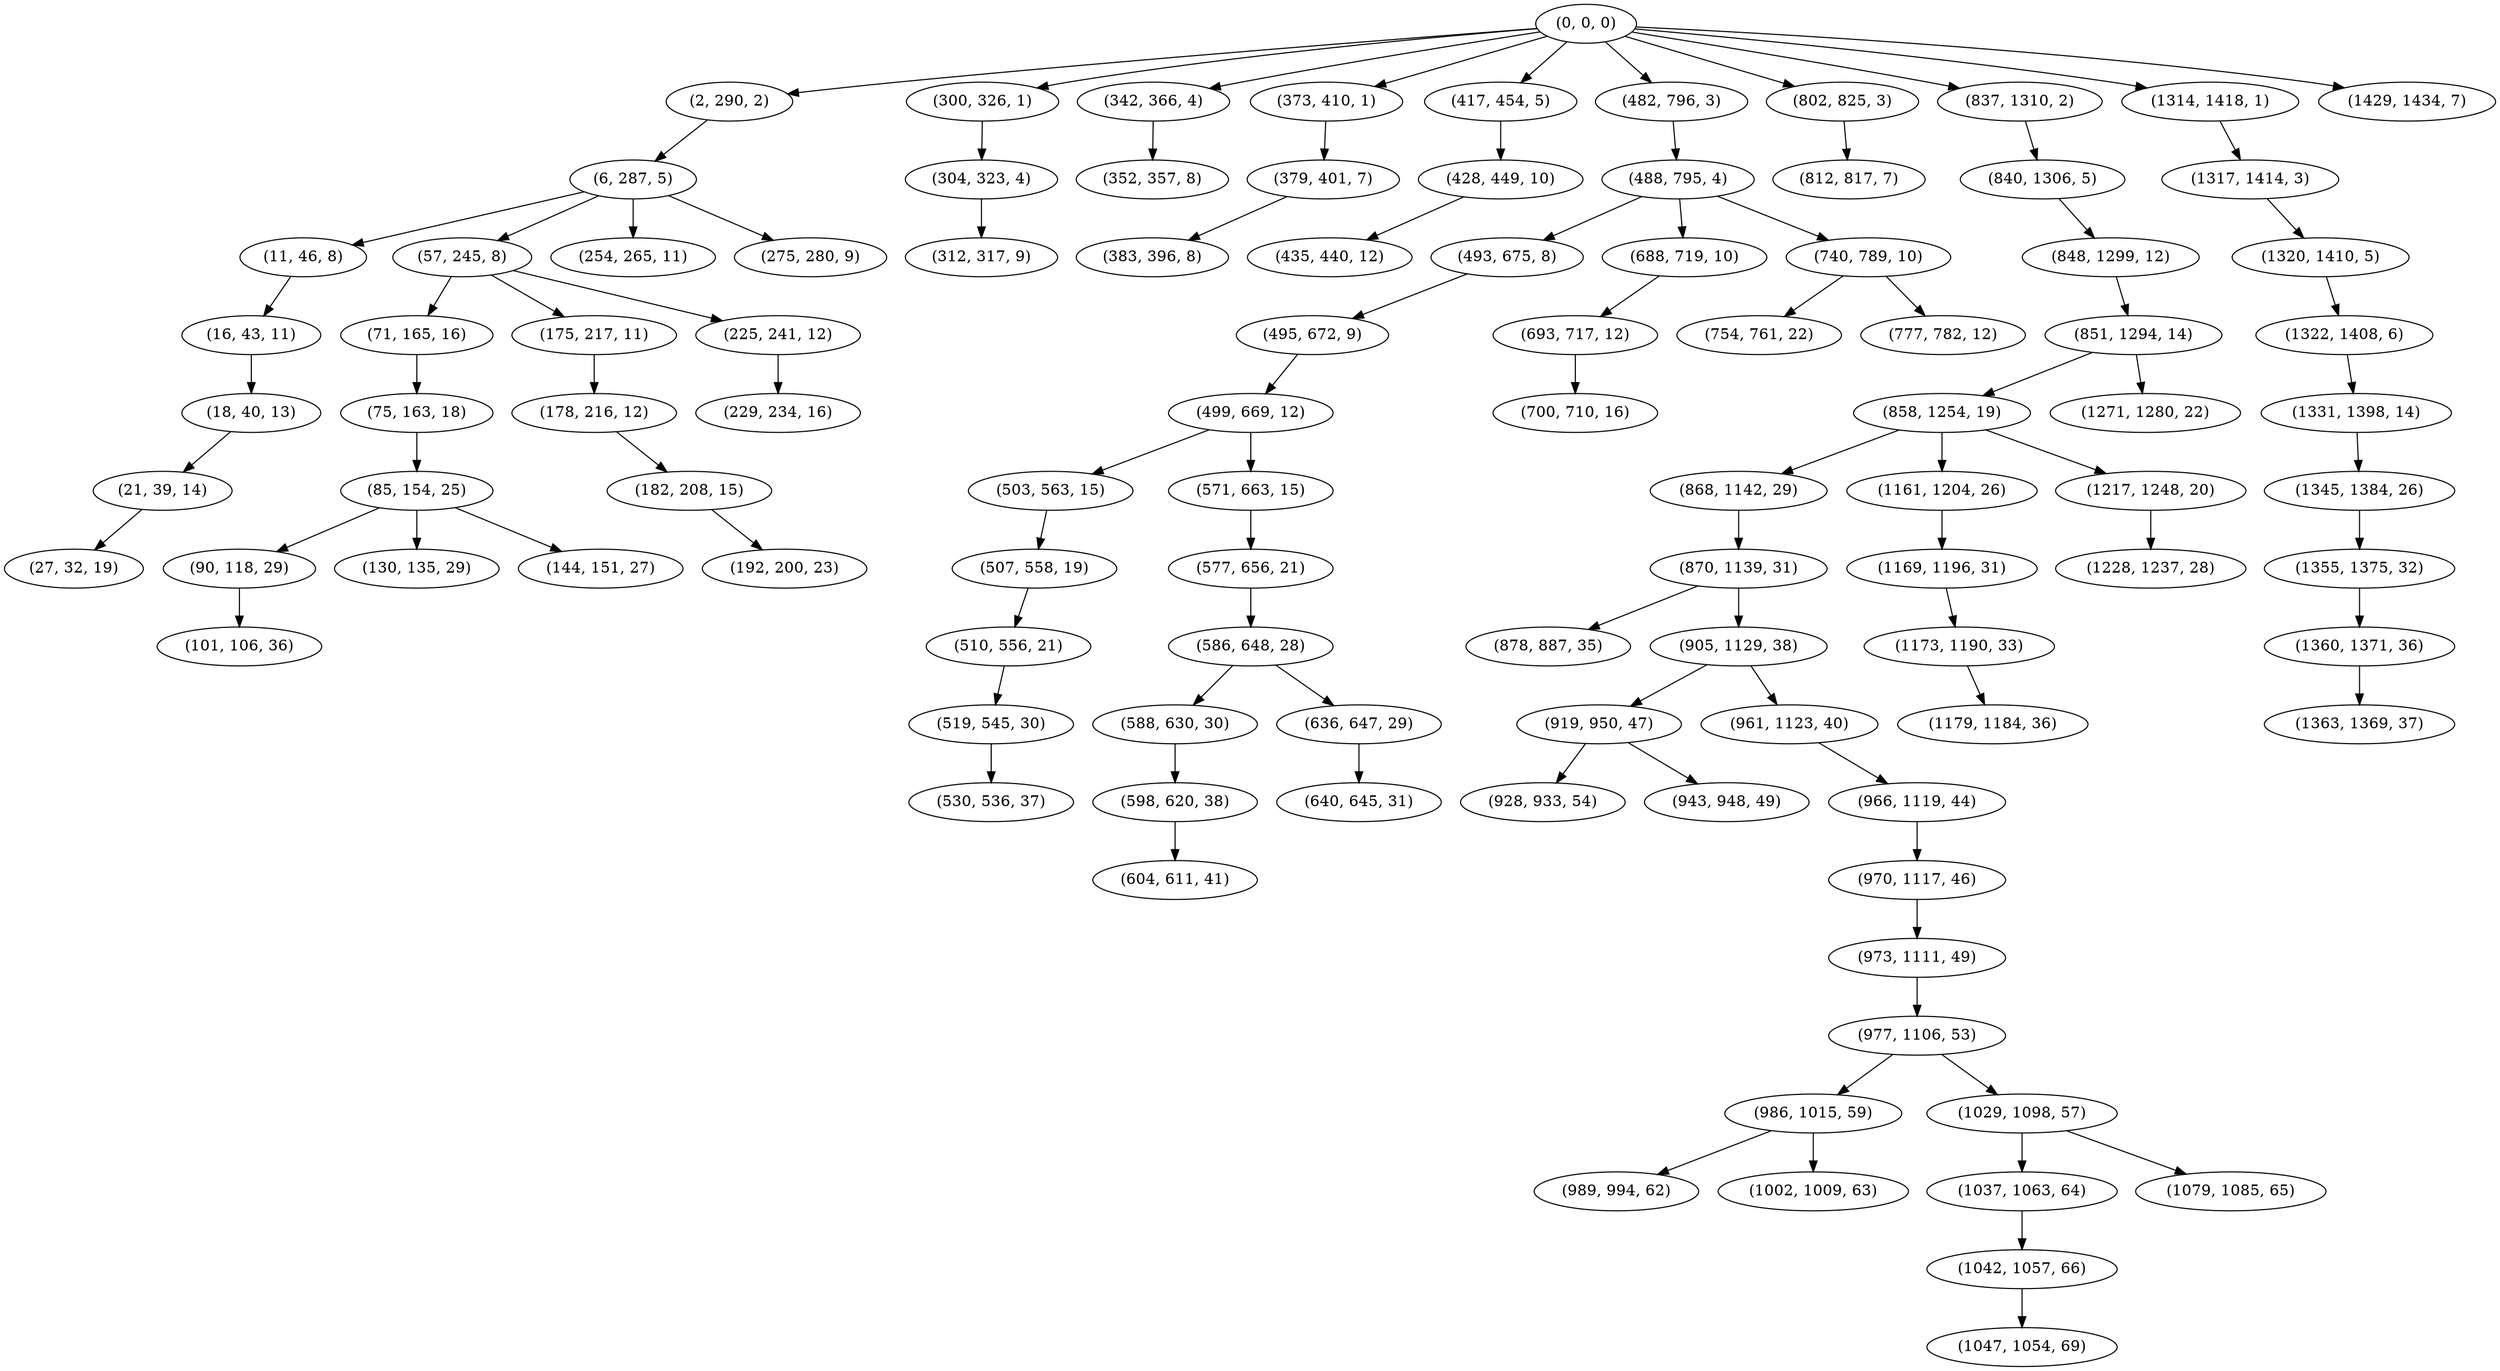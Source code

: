 digraph tree {
    "(0, 0, 0)";
    "(2, 290, 2)";
    "(6, 287, 5)";
    "(11, 46, 8)";
    "(16, 43, 11)";
    "(18, 40, 13)";
    "(21, 39, 14)";
    "(27, 32, 19)";
    "(57, 245, 8)";
    "(71, 165, 16)";
    "(75, 163, 18)";
    "(85, 154, 25)";
    "(90, 118, 29)";
    "(101, 106, 36)";
    "(130, 135, 29)";
    "(144, 151, 27)";
    "(175, 217, 11)";
    "(178, 216, 12)";
    "(182, 208, 15)";
    "(192, 200, 23)";
    "(225, 241, 12)";
    "(229, 234, 16)";
    "(254, 265, 11)";
    "(275, 280, 9)";
    "(300, 326, 1)";
    "(304, 323, 4)";
    "(312, 317, 9)";
    "(342, 366, 4)";
    "(352, 357, 8)";
    "(373, 410, 1)";
    "(379, 401, 7)";
    "(383, 396, 8)";
    "(417, 454, 5)";
    "(428, 449, 10)";
    "(435, 440, 12)";
    "(482, 796, 3)";
    "(488, 795, 4)";
    "(493, 675, 8)";
    "(495, 672, 9)";
    "(499, 669, 12)";
    "(503, 563, 15)";
    "(507, 558, 19)";
    "(510, 556, 21)";
    "(519, 545, 30)";
    "(530, 536, 37)";
    "(571, 663, 15)";
    "(577, 656, 21)";
    "(586, 648, 28)";
    "(588, 630, 30)";
    "(598, 620, 38)";
    "(604, 611, 41)";
    "(636, 647, 29)";
    "(640, 645, 31)";
    "(688, 719, 10)";
    "(693, 717, 12)";
    "(700, 710, 16)";
    "(740, 789, 10)";
    "(754, 761, 22)";
    "(777, 782, 12)";
    "(802, 825, 3)";
    "(812, 817, 7)";
    "(837, 1310, 2)";
    "(840, 1306, 5)";
    "(848, 1299, 12)";
    "(851, 1294, 14)";
    "(858, 1254, 19)";
    "(868, 1142, 29)";
    "(870, 1139, 31)";
    "(878, 887, 35)";
    "(905, 1129, 38)";
    "(919, 950, 47)";
    "(928, 933, 54)";
    "(943, 948, 49)";
    "(961, 1123, 40)";
    "(966, 1119, 44)";
    "(970, 1117, 46)";
    "(973, 1111, 49)";
    "(977, 1106, 53)";
    "(986, 1015, 59)";
    "(989, 994, 62)";
    "(1002, 1009, 63)";
    "(1029, 1098, 57)";
    "(1037, 1063, 64)";
    "(1042, 1057, 66)";
    "(1047, 1054, 69)";
    "(1079, 1085, 65)";
    "(1161, 1204, 26)";
    "(1169, 1196, 31)";
    "(1173, 1190, 33)";
    "(1179, 1184, 36)";
    "(1217, 1248, 20)";
    "(1228, 1237, 28)";
    "(1271, 1280, 22)";
    "(1314, 1418, 1)";
    "(1317, 1414, 3)";
    "(1320, 1410, 5)";
    "(1322, 1408, 6)";
    "(1331, 1398, 14)";
    "(1345, 1384, 26)";
    "(1355, 1375, 32)";
    "(1360, 1371, 36)";
    "(1363, 1369, 37)";
    "(1429, 1434, 7)";
    "(0, 0, 0)" -> "(2, 290, 2)";
    "(0, 0, 0)" -> "(300, 326, 1)";
    "(0, 0, 0)" -> "(342, 366, 4)";
    "(0, 0, 0)" -> "(373, 410, 1)";
    "(0, 0, 0)" -> "(417, 454, 5)";
    "(0, 0, 0)" -> "(482, 796, 3)";
    "(0, 0, 0)" -> "(802, 825, 3)";
    "(0, 0, 0)" -> "(837, 1310, 2)";
    "(0, 0, 0)" -> "(1314, 1418, 1)";
    "(0, 0, 0)" -> "(1429, 1434, 7)";
    "(2, 290, 2)" -> "(6, 287, 5)";
    "(6, 287, 5)" -> "(11, 46, 8)";
    "(6, 287, 5)" -> "(57, 245, 8)";
    "(6, 287, 5)" -> "(254, 265, 11)";
    "(6, 287, 5)" -> "(275, 280, 9)";
    "(11, 46, 8)" -> "(16, 43, 11)";
    "(16, 43, 11)" -> "(18, 40, 13)";
    "(18, 40, 13)" -> "(21, 39, 14)";
    "(21, 39, 14)" -> "(27, 32, 19)";
    "(57, 245, 8)" -> "(71, 165, 16)";
    "(57, 245, 8)" -> "(175, 217, 11)";
    "(57, 245, 8)" -> "(225, 241, 12)";
    "(71, 165, 16)" -> "(75, 163, 18)";
    "(75, 163, 18)" -> "(85, 154, 25)";
    "(85, 154, 25)" -> "(90, 118, 29)";
    "(85, 154, 25)" -> "(130, 135, 29)";
    "(85, 154, 25)" -> "(144, 151, 27)";
    "(90, 118, 29)" -> "(101, 106, 36)";
    "(175, 217, 11)" -> "(178, 216, 12)";
    "(178, 216, 12)" -> "(182, 208, 15)";
    "(182, 208, 15)" -> "(192, 200, 23)";
    "(225, 241, 12)" -> "(229, 234, 16)";
    "(300, 326, 1)" -> "(304, 323, 4)";
    "(304, 323, 4)" -> "(312, 317, 9)";
    "(342, 366, 4)" -> "(352, 357, 8)";
    "(373, 410, 1)" -> "(379, 401, 7)";
    "(379, 401, 7)" -> "(383, 396, 8)";
    "(417, 454, 5)" -> "(428, 449, 10)";
    "(428, 449, 10)" -> "(435, 440, 12)";
    "(482, 796, 3)" -> "(488, 795, 4)";
    "(488, 795, 4)" -> "(493, 675, 8)";
    "(488, 795, 4)" -> "(688, 719, 10)";
    "(488, 795, 4)" -> "(740, 789, 10)";
    "(493, 675, 8)" -> "(495, 672, 9)";
    "(495, 672, 9)" -> "(499, 669, 12)";
    "(499, 669, 12)" -> "(503, 563, 15)";
    "(499, 669, 12)" -> "(571, 663, 15)";
    "(503, 563, 15)" -> "(507, 558, 19)";
    "(507, 558, 19)" -> "(510, 556, 21)";
    "(510, 556, 21)" -> "(519, 545, 30)";
    "(519, 545, 30)" -> "(530, 536, 37)";
    "(571, 663, 15)" -> "(577, 656, 21)";
    "(577, 656, 21)" -> "(586, 648, 28)";
    "(586, 648, 28)" -> "(588, 630, 30)";
    "(586, 648, 28)" -> "(636, 647, 29)";
    "(588, 630, 30)" -> "(598, 620, 38)";
    "(598, 620, 38)" -> "(604, 611, 41)";
    "(636, 647, 29)" -> "(640, 645, 31)";
    "(688, 719, 10)" -> "(693, 717, 12)";
    "(693, 717, 12)" -> "(700, 710, 16)";
    "(740, 789, 10)" -> "(754, 761, 22)";
    "(740, 789, 10)" -> "(777, 782, 12)";
    "(802, 825, 3)" -> "(812, 817, 7)";
    "(837, 1310, 2)" -> "(840, 1306, 5)";
    "(840, 1306, 5)" -> "(848, 1299, 12)";
    "(848, 1299, 12)" -> "(851, 1294, 14)";
    "(851, 1294, 14)" -> "(858, 1254, 19)";
    "(851, 1294, 14)" -> "(1271, 1280, 22)";
    "(858, 1254, 19)" -> "(868, 1142, 29)";
    "(858, 1254, 19)" -> "(1161, 1204, 26)";
    "(858, 1254, 19)" -> "(1217, 1248, 20)";
    "(868, 1142, 29)" -> "(870, 1139, 31)";
    "(870, 1139, 31)" -> "(878, 887, 35)";
    "(870, 1139, 31)" -> "(905, 1129, 38)";
    "(905, 1129, 38)" -> "(919, 950, 47)";
    "(905, 1129, 38)" -> "(961, 1123, 40)";
    "(919, 950, 47)" -> "(928, 933, 54)";
    "(919, 950, 47)" -> "(943, 948, 49)";
    "(961, 1123, 40)" -> "(966, 1119, 44)";
    "(966, 1119, 44)" -> "(970, 1117, 46)";
    "(970, 1117, 46)" -> "(973, 1111, 49)";
    "(973, 1111, 49)" -> "(977, 1106, 53)";
    "(977, 1106, 53)" -> "(986, 1015, 59)";
    "(977, 1106, 53)" -> "(1029, 1098, 57)";
    "(986, 1015, 59)" -> "(989, 994, 62)";
    "(986, 1015, 59)" -> "(1002, 1009, 63)";
    "(1029, 1098, 57)" -> "(1037, 1063, 64)";
    "(1029, 1098, 57)" -> "(1079, 1085, 65)";
    "(1037, 1063, 64)" -> "(1042, 1057, 66)";
    "(1042, 1057, 66)" -> "(1047, 1054, 69)";
    "(1161, 1204, 26)" -> "(1169, 1196, 31)";
    "(1169, 1196, 31)" -> "(1173, 1190, 33)";
    "(1173, 1190, 33)" -> "(1179, 1184, 36)";
    "(1217, 1248, 20)" -> "(1228, 1237, 28)";
    "(1314, 1418, 1)" -> "(1317, 1414, 3)";
    "(1317, 1414, 3)" -> "(1320, 1410, 5)";
    "(1320, 1410, 5)" -> "(1322, 1408, 6)";
    "(1322, 1408, 6)" -> "(1331, 1398, 14)";
    "(1331, 1398, 14)" -> "(1345, 1384, 26)";
    "(1345, 1384, 26)" -> "(1355, 1375, 32)";
    "(1355, 1375, 32)" -> "(1360, 1371, 36)";
    "(1360, 1371, 36)" -> "(1363, 1369, 37)";
}
